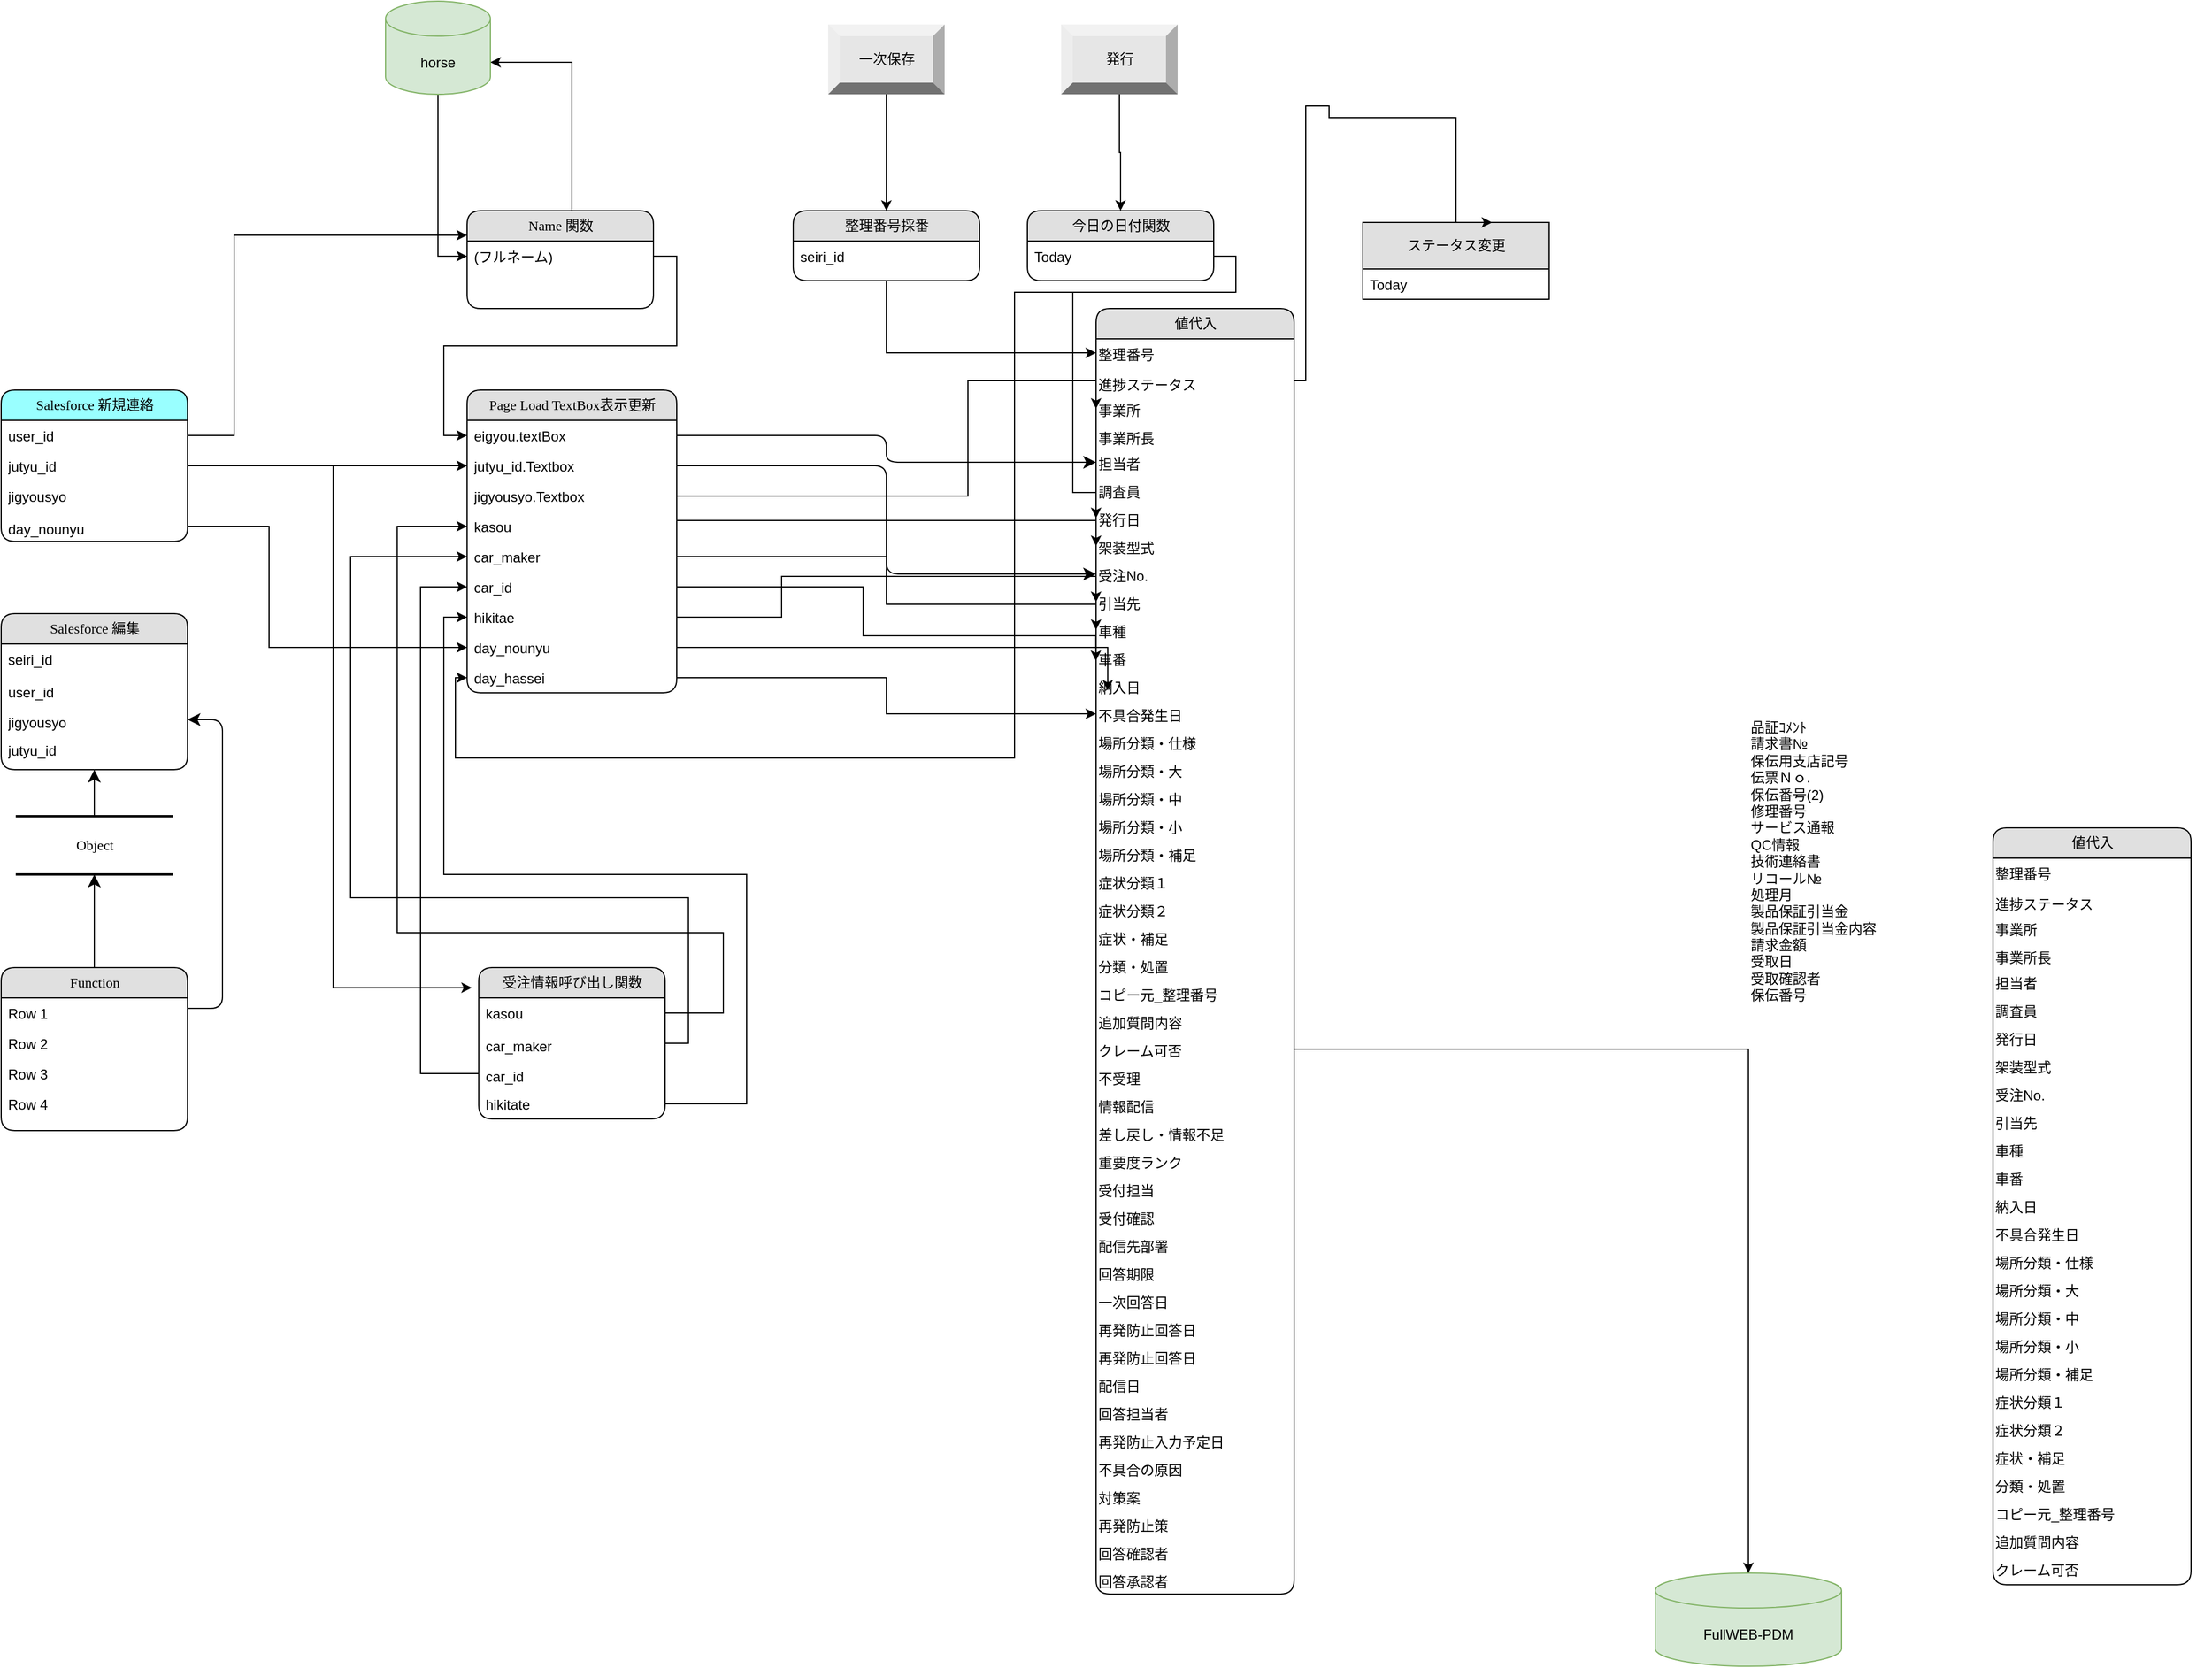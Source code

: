 <mxfile version="14.9.6" type="github">
  <diagram name="Page-1" id="5d7acffa-a066-3a61-03fe-96351882024d">
    <mxGraphModel dx="1740" dy="2074" grid="1" gridSize="10" guides="1" tooltips="1" connect="1" arrows="1" fold="1" page="1" pageScale="1" pageWidth="1100" pageHeight="850" background="#ffffff" math="0" shadow="0">
      <root>
        <mxCell id="0" />
        <mxCell id="1" parent="0" />
        <mxCell id="2debaab0fafb2da2-10" value="Object" style="html=1;rounded=0;shadow=0;comic=0;labelBackgroundColor=none;strokeWidth=2;fontFamily=Verdana;fontSize=12;align=center;shape=mxgraph.ios7ui.horLines;" parent="1" vertex="1">
          <mxGeometry x="172.5" y="440" width="135" height="50" as="geometry" />
        </mxCell>
        <mxCell id="21ea969265ad0168-6" value="Salesforce 新規連絡" style="swimlane;html=1;fontStyle=0;childLayout=stackLayout;horizontal=1;startSize=26;horizontalStack=0;resizeParent=1;resizeLast=0;collapsible=1;marginBottom=0;swimlaneFillColor=#ffffff;align=center;rounded=1;shadow=0;comic=0;labelBackgroundColor=none;strokeWidth=1;fontFamily=Verdana;fontSize=12;fillColor=#99FFFF;" parent="1" vertex="1">
          <mxGeometry x="160" y="74" width="160" height="130" as="geometry">
            <mxRectangle x="160" y="74" width="150" height="26" as="alternateBounds" />
          </mxGeometry>
        </mxCell>
        <mxCell id="21ea969265ad0168-8" value="user_id" style="text;html=1;strokeColor=none;fillColor=none;spacingLeft=4;spacingRight=4;whiteSpace=wrap;overflow=hidden;rotatable=0;points=[[0,0.5],[1,0.5]];portConstraint=eastwest;" parent="21ea969265ad0168-6" vertex="1">
          <mxGeometry y="26" width="160" height="26" as="geometry" />
        </mxCell>
        <mxCell id="PpEa1YJVBQYr_3x_0rxC-11" value="jutyu_id" style="text;html=1;strokeColor=none;fillColor=none;spacingLeft=4;spacingRight=4;whiteSpace=wrap;overflow=hidden;rotatable=0;points=[[0,0.5],[1,0.5]];portConstraint=eastwest;" vertex="1" parent="21ea969265ad0168-6">
          <mxGeometry y="52" width="160" height="26" as="geometry" />
        </mxCell>
        <mxCell id="21ea969265ad0168-9" value="jigyousyo" style="text;html=1;strokeColor=none;fillColor=none;spacingLeft=4;spacingRight=4;whiteSpace=wrap;overflow=hidden;rotatable=0;points=[[0,0.5],[1,0.5]];portConstraint=eastwest;" parent="21ea969265ad0168-6" vertex="1">
          <mxGeometry y="78" width="160" height="26" as="geometry" />
        </mxCell>
        <mxCell id="PpEa1YJVBQYr_3x_0rxC-93" value="&lt;table style=&quot;border-collapse: collapse ; width: 124pt&quot; width=&quot;165&quot; cellspacing=&quot;0&quot; cellpadding=&quot;0&quot; border=&quot;0&quot;&gt;&lt;tbody&gt;&lt;tr style=&quot;height: 13.5pt&quot;&gt;&lt;td class=&quot;xl65&quot; style=&quot;height: 13.5pt ; width: 124pt&quot; width=&quot;165&quot; height=&quot;18&quot;&gt;day_nounyu&lt;/td&gt; &lt;/tr&gt;&lt;/tbody&gt;&lt;/table&gt;&lt;br&gt;&lt;br&gt;&lt;br&gt;&lt;br&gt;" style="text;html=1;strokeColor=none;fillColor=none;spacingLeft=4;spacingRight=4;whiteSpace=wrap;overflow=hidden;rotatable=0;points=[[0,0.5],[1,0.5]];portConstraint=eastwest;" vertex="1" parent="21ea969265ad0168-6">
          <mxGeometry y="104" width="160" height="26" as="geometry" />
        </mxCell>
        <mxCell id="21ea969265ad0168-10" value="Page Load TextBox表示更新" style="swimlane;html=1;fontStyle=0;childLayout=stackLayout;horizontal=1;startSize=26;fillColor=#e0e0e0;horizontalStack=0;resizeParent=1;resizeLast=0;collapsible=1;marginBottom=0;swimlaneFillColor=#ffffff;align=center;rounded=1;shadow=0;comic=0;labelBackgroundColor=none;strokeWidth=1;fontFamily=Verdana;fontSize=12" parent="1" vertex="1">
          <mxGeometry x="560" y="74" width="180" height="260" as="geometry" />
        </mxCell>
        <mxCell id="21ea969265ad0168-11" value="eigyou.textBox" style="text;html=1;strokeColor=none;fillColor=none;spacingLeft=4;spacingRight=4;whiteSpace=wrap;overflow=hidden;rotatable=0;points=[[0,0.5],[1,0.5]];portConstraint=eastwest;" parent="21ea969265ad0168-10" vertex="1">
          <mxGeometry y="26" width="180" height="26" as="geometry" />
        </mxCell>
        <mxCell id="21ea969265ad0168-12" value="jutyu_id.Textbox" style="text;html=1;strokeColor=none;fillColor=none;spacingLeft=4;spacingRight=4;whiteSpace=wrap;overflow=hidden;rotatable=0;points=[[0,0.5],[1,0.5]];portConstraint=eastwest;" parent="21ea969265ad0168-10" vertex="1">
          <mxGeometry y="52" width="180" height="26" as="geometry" />
        </mxCell>
        <mxCell id="21ea969265ad0168-52" value="jigyousyo.Textbox" style="text;html=1;strokeColor=none;fillColor=none;spacingLeft=4;spacingRight=4;whiteSpace=wrap;overflow=hidden;rotatable=0;points=[[0,0.5],[1,0.5]];portConstraint=eastwest;" parent="21ea969265ad0168-10" vertex="1">
          <mxGeometry y="78" width="180" height="26" as="geometry" />
        </mxCell>
        <mxCell id="PpEa1YJVBQYr_3x_0rxC-25" value="kasou" style="text;html=1;strokeColor=none;fillColor=none;spacingLeft=4;spacingRight=4;whiteSpace=wrap;overflow=hidden;rotatable=0;points=[[0,0.5],[1,0.5]];portConstraint=eastwest;" vertex="1" parent="21ea969265ad0168-10">
          <mxGeometry y="104" width="180" height="26" as="geometry" />
        </mxCell>
        <mxCell id="PpEa1YJVBQYr_3x_0rxC-26" value="car_maker" style="text;html=1;strokeColor=none;fillColor=none;spacingLeft=4;spacingRight=4;whiteSpace=wrap;overflow=hidden;rotatable=0;points=[[0,0.5],[1,0.5]];portConstraint=eastwest;" vertex="1" parent="21ea969265ad0168-10">
          <mxGeometry y="130" width="180" height="26" as="geometry" />
        </mxCell>
        <mxCell id="PpEa1YJVBQYr_3x_0rxC-74" value="car_id" style="text;html=1;strokeColor=none;fillColor=none;spacingLeft=4;spacingRight=4;whiteSpace=wrap;overflow=hidden;rotatable=0;points=[[0,0.5],[1,0.5]];portConstraint=eastwest;" vertex="1" parent="21ea969265ad0168-10">
          <mxGeometry y="156" width="180" height="26" as="geometry" />
        </mxCell>
        <mxCell id="PpEa1YJVBQYr_3x_0rxC-89" value="hikitae" style="text;html=1;strokeColor=none;fillColor=none;spacingLeft=4;spacingRight=4;whiteSpace=wrap;overflow=hidden;rotatable=0;points=[[0,0.5],[1,0.5]];portConstraint=eastwest;" vertex="1" parent="21ea969265ad0168-10">
          <mxGeometry y="182" width="180" height="26" as="geometry" />
        </mxCell>
        <mxCell id="PpEa1YJVBQYr_3x_0rxC-94" value="day_nounyu" style="text;html=1;strokeColor=none;fillColor=none;spacingLeft=4;spacingRight=4;whiteSpace=wrap;overflow=hidden;rotatable=0;points=[[0,0.5],[1,0.5]];portConstraint=eastwest;" vertex="1" parent="21ea969265ad0168-10">
          <mxGeometry y="208" width="180" height="26" as="geometry" />
        </mxCell>
        <mxCell id="PpEa1YJVBQYr_3x_0rxC-101" value="day_hassei" style="text;html=1;strokeColor=none;fillColor=none;spacingLeft=4;spacingRight=4;whiteSpace=wrap;overflow=hidden;rotatable=0;points=[[0,0.5],[1,0.5]];portConstraint=eastwest;" vertex="1" parent="21ea969265ad0168-10">
          <mxGeometry y="234" width="180" height="26" as="geometry" />
        </mxCell>
        <mxCell id="21ea969265ad0168-14" value="Salesforce 編集" style="swimlane;html=1;fontStyle=0;childLayout=stackLayout;horizontal=1;startSize=26;fillColor=#e0e0e0;horizontalStack=0;resizeParent=1;resizeLast=0;collapsible=1;marginBottom=0;swimlaneFillColor=#ffffff;align=center;rounded=1;shadow=0;comic=0;labelBackgroundColor=none;strokeWidth=1;fontFamily=Verdana;fontSize=12" parent="1" vertex="1">
          <mxGeometry x="160" y="266" width="160" height="134" as="geometry" />
        </mxCell>
        <mxCell id="21ea969265ad0168-15" value="seiri_id" style="text;html=1;strokeColor=none;fillColor=none;spacingLeft=4;spacingRight=4;whiteSpace=wrap;overflow=hidden;rotatable=0;points=[[0,0.5],[1,0.5]];portConstraint=eastwest;" parent="21ea969265ad0168-14" vertex="1">
          <mxGeometry y="26" width="160" height="26" as="geometry" />
        </mxCell>
        <mxCell id="21ea969265ad0168-18" value="Function" style="swimlane;html=1;fontStyle=0;childLayout=stackLayout;horizontal=1;startSize=26;fillColor=#e0e0e0;horizontalStack=0;resizeParent=1;resizeLast=0;collapsible=1;marginBottom=0;swimlaneFillColor=#ffffff;align=center;rounded=1;shadow=0;comic=0;labelBackgroundColor=none;strokeWidth=1;fontFamily=Verdana;fontSize=12" parent="1" vertex="1">
          <mxGeometry x="160" y="570" width="160" height="140" as="geometry" />
        </mxCell>
        <mxCell id="21ea969265ad0168-19" value="Row 1" style="text;html=1;strokeColor=none;fillColor=none;spacingLeft=4;spacingRight=4;whiteSpace=wrap;overflow=hidden;rotatable=0;points=[[0,0.5],[1,0.5]];portConstraint=eastwest;" parent="21ea969265ad0168-18" vertex="1">
          <mxGeometry y="26" width="160" height="26" as="geometry" />
        </mxCell>
        <mxCell id="21ea969265ad0168-20" value="Row 2" style="text;html=1;strokeColor=none;fillColor=none;spacingLeft=4;spacingRight=4;whiteSpace=wrap;overflow=hidden;rotatable=0;points=[[0,0.5],[1,0.5]];portConstraint=eastwest;" parent="21ea969265ad0168-18" vertex="1">
          <mxGeometry y="52" width="160" height="26" as="geometry" />
        </mxCell>
        <mxCell id="21ea969265ad0168-51" value="Row 3" style="text;html=1;strokeColor=none;fillColor=none;spacingLeft=4;spacingRight=4;whiteSpace=wrap;overflow=hidden;rotatable=0;points=[[0,0.5],[1,0.5]];portConstraint=eastwest;" parent="21ea969265ad0168-18" vertex="1">
          <mxGeometry y="78" width="160" height="26" as="geometry" />
        </mxCell>
        <mxCell id="21ea969265ad0168-21" value="Row 4" style="text;html=1;strokeColor=none;fillColor=none;spacingLeft=4;spacingRight=4;whiteSpace=wrap;overflow=hidden;rotatable=0;points=[[0,0.5],[1,0.5]];portConstraint=eastwest;" parent="21ea969265ad0168-18" vertex="1">
          <mxGeometry y="104" width="160" height="26" as="geometry" />
        </mxCell>
        <mxCell id="PpEa1YJVBQYr_3x_0rxC-21" style="edgeStyle=orthogonalEdgeStyle;rounded=0;orthogonalLoop=1;jettySize=auto;html=1;entryX=1;entryY=0;entryDx=0;entryDy=52.5;entryPerimeter=0;" edge="1" parent="1" source="21ea969265ad0168-22" target="PpEa1YJVBQYr_3x_0rxC-17">
          <mxGeometry relative="1" as="geometry">
            <Array as="points">
              <mxPoint x="650" y="-207" />
            </Array>
          </mxGeometry>
        </mxCell>
        <mxCell id="21ea969265ad0168-22" value="Name 関数" style="swimlane;html=1;fontStyle=0;childLayout=stackLayout;horizontal=1;startSize=26;fillColor=#e0e0e0;horizontalStack=0;resizeParent=1;resizeLast=0;collapsible=1;marginBottom=0;swimlaneFillColor=#ffffff;align=center;rounded=1;shadow=0;comic=0;labelBackgroundColor=none;strokeWidth=1;fontFamily=Verdana;fontSize=12" parent="1" vertex="1">
          <mxGeometry x="560" y="-80" width="160" height="84" as="geometry" />
        </mxCell>
        <mxCell id="21ea969265ad0168-23" value="(フルネーム)" style="text;html=1;strokeColor=none;fillColor=none;spacingLeft=4;spacingRight=4;whiteSpace=wrap;overflow=hidden;rotatable=0;points=[[0,0.5],[1,0.5]];portConstraint=eastwest;" parent="21ea969265ad0168-22" vertex="1">
          <mxGeometry y="26" width="160" height="26" as="geometry" />
        </mxCell>
        <mxCell id="21ea969265ad0168-31" style="edgeStyle=none;html=1;labelBackgroundColor=none;startFill=0;startSize=8;endFill=1;endSize=8;fontFamily=Verdana;fontSize=12;" parent="1" source="21ea969265ad0168-18" target="2debaab0fafb2da2-10" edge="1">
          <mxGeometry relative="1" as="geometry" />
        </mxCell>
        <mxCell id="21ea969265ad0168-32" style="edgeStyle=none;html=1;labelBackgroundColor=none;startFill=0;startSize=8;endFill=1;endSize=8;fontFamily=Verdana;fontSize=12;" parent="1" source="2debaab0fafb2da2-10" target="21ea969265ad0168-14" edge="1">
          <mxGeometry relative="1" as="geometry" />
        </mxCell>
        <mxCell id="21ea969265ad0168-33" style="edgeStyle=orthogonalEdgeStyle;html=1;labelBackgroundColor=none;startFill=0;startSize=8;endFill=1;endSize=8;fontFamily=Verdana;fontSize=12;exitX=1;exitY=0.25;entryX=1;entryY=0.5;" parent="1" source="21ea969265ad0168-18" edge="1">
          <mxGeometry relative="1" as="geometry">
            <Array as="points">
              <mxPoint x="350" y="605" />
              <mxPoint x="350" y="357" />
            </Array>
            <mxPoint x="320" y="357" as="targetPoint" />
          </mxGeometry>
        </mxCell>
        <mxCell id="21ea969265ad0168-47" style="edgeStyle=orthogonalEdgeStyle;html=1;exitX=1;exitY=0.5;labelBackgroundColor=none;startFill=0;startSize=8;endFill=1;endSize=8;fontFamily=Verdana;fontSize=12;entryX=0;entryY=0.5;entryDx=0;entryDy=0;" parent="1" source="21ea969265ad0168-11" edge="1" target="PpEa1YJVBQYr_3x_0rxC-38">
          <mxGeometry relative="1" as="geometry">
            <mxPoint x="880" y="110" as="targetPoint" />
          </mxGeometry>
        </mxCell>
        <mxCell id="21ea969265ad0168-48" style="edgeStyle=orthogonalEdgeStyle;html=1;exitX=1;exitY=0.5;labelBackgroundColor=none;startFill=0;startSize=8;endFill=1;endSize=8;fontFamily=Verdana;fontSize=12;entryX=0;entryY=0.5;entryDx=0;entryDy=0;" parent="1" source="21ea969265ad0168-12" edge="1" target="PpEa1YJVBQYr_3x_0rxC-42">
          <mxGeometry relative="1" as="geometry">
            <mxPoint x="880" y="139" as="targetPoint" />
          </mxGeometry>
        </mxCell>
        <mxCell id="PpEa1YJVBQYr_3x_0rxC-3" style="edgeStyle=orthogonalEdgeStyle;rounded=0;orthogonalLoop=1;jettySize=auto;html=1;entryX=0;entryY=0.25;entryDx=0;entryDy=0;" edge="1" parent="1" target="21ea969265ad0168-22">
          <mxGeometry relative="1" as="geometry">
            <mxPoint x="320" y="113" as="sourcePoint" />
            <Array as="points">
              <mxPoint x="360" y="113" />
              <mxPoint x="360" y="-59" />
            </Array>
          </mxGeometry>
        </mxCell>
        <mxCell id="PpEa1YJVBQYr_3x_0rxC-6" value="user_id" style="text;html=1;strokeColor=none;fillColor=none;spacingLeft=4;spacingRight=4;whiteSpace=wrap;overflow=hidden;rotatable=0;points=[[0,0.5],[1,0.5]];portConstraint=eastwest;" vertex="1" parent="1">
          <mxGeometry x="160" y="320" width="160" height="26" as="geometry" />
        </mxCell>
        <mxCell id="PpEa1YJVBQYr_3x_0rxC-7" value="jigyousyo" style="text;html=1;strokeColor=none;fillColor=none;spacingLeft=4;spacingRight=4;whiteSpace=wrap;overflow=hidden;rotatable=0;points=[[0,0.5],[1,0.5]];portConstraint=eastwest;" vertex="1" parent="1">
          <mxGeometry x="160" y="346" width="160" height="26" as="geometry" />
        </mxCell>
        <mxCell id="PpEa1YJVBQYr_3x_0rxC-8" value="jutyu_id" style="text;html=1;strokeColor=none;fillColor=none;spacingLeft=4;spacingRight=4;whiteSpace=wrap;overflow=hidden;rotatable=0;points=[[0,0.5],[1,0.5]];portConstraint=eastwest;" vertex="1" parent="1">
          <mxGeometry x="160" y="370" width="160" height="26" as="geometry" />
        </mxCell>
        <mxCell id="PpEa1YJVBQYr_3x_0rxC-9" style="edgeStyle=orthogonalEdgeStyle;rounded=0;orthogonalLoop=1;jettySize=auto;html=1;entryX=0;entryY=0.5;entryDx=0;entryDy=0;" edge="1" parent="1" source="21ea969265ad0168-23" target="21ea969265ad0168-11">
          <mxGeometry relative="1" as="geometry" />
        </mxCell>
        <mxCell id="PpEa1YJVBQYr_3x_0rxC-12" style="edgeStyle=orthogonalEdgeStyle;rounded=0;orthogonalLoop=1;jettySize=auto;html=1;" edge="1" parent="1" source="PpEa1YJVBQYr_3x_0rxC-11">
          <mxGeometry relative="1" as="geometry">
            <mxPoint x="560" y="139" as="targetPoint" />
          </mxGeometry>
        </mxCell>
        <mxCell id="PpEa1YJVBQYr_3x_0rxC-14" value="値代入" style="swimlane;html=1;fontStyle=0;childLayout=stackLayout;horizontal=1;startSize=26;fillColor=#e0e0e0;horizontalStack=0;resizeParent=1;resizeLast=0;collapsible=1;marginBottom=0;swimlaneFillColor=#ffffff;align=center;rounded=1;shadow=0;comic=0;labelBackgroundColor=none;strokeWidth=1;fontFamily=Verdana;fontSize=12" vertex="1" parent="1">
          <mxGeometry x="1100" y="4" width="170" height="1104" as="geometry" />
        </mxCell>
        <mxCell id="PpEa1YJVBQYr_3x_0rxC-33" value="整理番号" style="text;whiteSpace=wrap;html=1;" vertex="1" parent="PpEa1YJVBQYr_3x_0rxC-14">
          <mxGeometry y="26" width="170" height="24" as="geometry" />
        </mxCell>
        <mxCell id="PpEa1YJVBQYr_3x_0rxC-106" value="&lt;table width=&quot;185&quot; cellspacing=&quot;0&quot; cellpadding=&quot;0&quot; border=&quot;0&quot;&gt;&lt;tbody&gt;&lt;tr&gt;&lt;td class=&quot;xl65&quot; style=&quot;height: 13.5pt ; width: 139pt&quot; width=&quot;185&quot; height=&quot;18&quot;&gt;進捗ステータス&lt;/td&gt;&lt;/tr&gt;&lt;/tbody&gt;&lt;/table&gt;" style="text;whiteSpace=wrap;html=1;" vertex="1" parent="PpEa1YJVBQYr_3x_0rxC-14">
          <mxGeometry y="50" width="170" height="24" as="geometry" />
        </mxCell>
        <mxCell id="PpEa1YJVBQYr_3x_0rxC-36" value="事業所" style="text;whiteSpace=wrap;html=1;" vertex="1" parent="PpEa1YJVBQYr_3x_0rxC-14">
          <mxGeometry y="74" width="170" height="24" as="geometry" />
        </mxCell>
        <mxCell id="PpEa1YJVBQYr_3x_0rxC-37" value="事業所長" style="text;whiteSpace=wrap;html=1;" vertex="1" parent="PpEa1YJVBQYr_3x_0rxC-14">
          <mxGeometry y="98" width="170" height="22" as="geometry" />
        </mxCell>
        <mxCell id="PpEa1YJVBQYr_3x_0rxC-38" value="担当者" style="text;whiteSpace=wrap;html=1;" vertex="1" parent="PpEa1YJVBQYr_3x_0rxC-14">
          <mxGeometry y="120" width="170" height="24" as="geometry" />
        </mxCell>
        <mxCell id="PpEa1YJVBQYr_3x_0rxC-39" value="調査員" style="text;whiteSpace=wrap;html=1;" vertex="1" parent="PpEa1YJVBQYr_3x_0rxC-14">
          <mxGeometry y="144" width="170" height="24" as="geometry" />
        </mxCell>
        <mxCell id="PpEa1YJVBQYr_3x_0rxC-40" value="発行日" style="text;whiteSpace=wrap;html=1;" vertex="1" parent="PpEa1YJVBQYr_3x_0rxC-14">
          <mxGeometry y="168" width="170" height="24" as="geometry" />
        </mxCell>
        <mxCell id="PpEa1YJVBQYr_3x_0rxC-41" value="架装型式" style="text;whiteSpace=wrap;html=1;" vertex="1" parent="PpEa1YJVBQYr_3x_0rxC-14">
          <mxGeometry y="192" width="170" height="24" as="geometry" />
        </mxCell>
        <mxCell id="PpEa1YJVBQYr_3x_0rxC-42" value="受注No." style="text;whiteSpace=wrap;html=1;" vertex="1" parent="PpEa1YJVBQYr_3x_0rxC-14">
          <mxGeometry y="216" width="170" height="24" as="geometry" />
        </mxCell>
        <mxCell id="PpEa1YJVBQYr_3x_0rxC-43" value="引当先" style="text;whiteSpace=wrap;html=1;" vertex="1" parent="PpEa1YJVBQYr_3x_0rxC-14">
          <mxGeometry y="240" width="170" height="24" as="geometry" />
        </mxCell>
        <mxCell id="PpEa1YJVBQYr_3x_0rxC-44" value="車種" style="text;whiteSpace=wrap;html=1;" vertex="1" parent="PpEa1YJVBQYr_3x_0rxC-14">
          <mxGeometry y="264" width="170" height="24" as="geometry" />
        </mxCell>
        <mxCell id="PpEa1YJVBQYr_3x_0rxC-45" value="車番" style="text;whiteSpace=wrap;html=1;" vertex="1" parent="PpEa1YJVBQYr_3x_0rxC-14">
          <mxGeometry y="288" width="170" height="24" as="geometry" />
        </mxCell>
        <mxCell id="PpEa1YJVBQYr_3x_0rxC-46" value="納入日" style="text;whiteSpace=wrap;html=1;" vertex="1" parent="PpEa1YJVBQYr_3x_0rxC-14">
          <mxGeometry y="312" width="170" height="24" as="geometry" />
        </mxCell>
        <mxCell id="PpEa1YJVBQYr_3x_0rxC-47" value="不具合発生日" style="text;whiteSpace=wrap;html=1;" vertex="1" parent="PpEa1YJVBQYr_3x_0rxC-14">
          <mxGeometry y="336" width="170" height="24" as="geometry" />
        </mxCell>
        <mxCell id="PpEa1YJVBQYr_3x_0rxC-48" value="場所分類・仕様" style="text;whiteSpace=wrap;html=1;" vertex="1" parent="PpEa1YJVBQYr_3x_0rxC-14">
          <mxGeometry y="360" width="170" height="24" as="geometry" />
        </mxCell>
        <mxCell id="PpEa1YJVBQYr_3x_0rxC-49" value="場所分類・大" style="text;whiteSpace=wrap;html=1;" vertex="1" parent="PpEa1YJVBQYr_3x_0rxC-14">
          <mxGeometry y="384" width="170" height="24" as="geometry" />
        </mxCell>
        <mxCell id="PpEa1YJVBQYr_3x_0rxC-50" value="場所分類・中" style="text;whiteSpace=wrap;html=1;" vertex="1" parent="PpEa1YJVBQYr_3x_0rxC-14">
          <mxGeometry y="408" width="170" height="24" as="geometry" />
        </mxCell>
        <mxCell id="PpEa1YJVBQYr_3x_0rxC-51" value="場所分類・小" style="text;whiteSpace=wrap;html=1;" vertex="1" parent="PpEa1YJVBQYr_3x_0rxC-14">
          <mxGeometry y="432" width="170" height="24" as="geometry" />
        </mxCell>
        <mxCell id="PpEa1YJVBQYr_3x_0rxC-52" value="場所分類・補足" style="text;whiteSpace=wrap;html=1;" vertex="1" parent="PpEa1YJVBQYr_3x_0rxC-14">
          <mxGeometry y="456" width="170" height="24" as="geometry" />
        </mxCell>
        <mxCell id="PpEa1YJVBQYr_3x_0rxC-53" value="症状分類１" style="text;whiteSpace=wrap;html=1;" vertex="1" parent="PpEa1YJVBQYr_3x_0rxC-14">
          <mxGeometry y="480" width="170" height="24" as="geometry" />
        </mxCell>
        <mxCell id="PpEa1YJVBQYr_3x_0rxC-54" value="症状分類２" style="text;whiteSpace=wrap;html=1;" vertex="1" parent="PpEa1YJVBQYr_3x_0rxC-14">
          <mxGeometry y="504" width="170" height="24" as="geometry" />
        </mxCell>
        <mxCell id="PpEa1YJVBQYr_3x_0rxC-55" value="症状・補足" style="text;whiteSpace=wrap;html=1;" vertex="1" parent="PpEa1YJVBQYr_3x_0rxC-14">
          <mxGeometry y="528" width="170" height="24" as="geometry" />
        </mxCell>
        <mxCell id="PpEa1YJVBQYr_3x_0rxC-56" value="分類・処置" style="text;whiteSpace=wrap;html=1;" vertex="1" parent="PpEa1YJVBQYr_3x_0rxC-14">
          <mxGeometry y="552" width="170" height="24" as="geometry" />
        </mxCell>
        <mxCell id="PpEa1YJVBQYr_3x_0rxC-57" value="コピー元_整理番号" style="text;whiteSpace=wrap;html=1;" vertex="1" parent="PpEa1YJVBQYr_3x_0rxC-14">
          <mxGeometry y="576" width="170" height="24" as="geometry" />
        </mxCell>
        <mxCell id="PpEa1YJVBQYr_3x_0rxC-58" value="追加質問内容" style="text;whiteSpace=wrap;html=1;" vertex="1" parent="PpEa1YJVBQYr_3x_0rxC-14">
          <mxGeometry y="600" width="170" height="24" as="geometry" />
        </mxCell>
        <mxCell id="PpEa1YJVBQYr_3x_0rxC-59" value="クレーム可否" style="text;whiteSpace=wrap;html=1;" vertex="1" parent="PpEa1YJVBQYr_3x_0rxC-14">
          <mxGeometry y="624" width="170" height="24" as="geometry" />
        </mxCell>
        <mxCell id="PpEa1YJVBQYr_3x_0rxC-113" value="不受理" style="text;whiteSpace=wrap;html=1;" vertex="1" parent="PpEa1YJVBQYr_3x_0rxC-14">
          <mxGeometry y="648" width="170" height="24" as="geometry" />
        </mxCell>
        <mxCell id="PpEa1YJVBQYr_3x_0rxC-114" value="情報配信" style="text;whiteSpace=wrap;html=1;" vertex="1" parent="PpEa1YJVBQYr_3x_0rxC-14">
          <mxGeometry y="672" width="170" height="24" as="geometry" />
        </mxCell>
        <mxCell id="PpEa1YJVBQYr_3x_0rxC-115" value="差し戻し・情報不足" style="text;whiteSpace=wrap;html=1;" vertex="1" parent="PpEa1YJVBQYr_3x_0rxC-14">
          <mxGeometry y="696" width="170" height="24" as="geometry" />
        </mxCell>
        <mxCell id="PpEa1YJVBQYr_3x_0rxC-116" value="重要度ランク" style="text;whiteSpace=wrap;html=1;" vertex="1" parent="PpEa1YJVBQYr_3x_0rxC-14">
          <mxGeometry y="720" width="170" height="24" as="geometry" />
        </mxCell>
        <mxCell id="PpEa1YJVBQYr_3x_0rxC-117" value="受付担当" style="text;whiteSpace=wrap;html=1;" vertex="1" parent="PpEa1YJVBQYr_3x_0rxC-14">
          <mxGeometry y="744" width="170" height="24" as="geometry" />
        </mxCell>
        <mxCell id="PpEa1YJVBQYr_3x_0rxC-118" value="受付確認" style="text;whiteSpace=wrap;html=1;" vertex="1" parent="PpEa1YJVBQYr_3x_0rxC-14">
          <mxGeometry y="768" width="170" height="24" as="geometry" />
        </mxCell>
        <mxCell id="PpEa1YJVBQYr_3x_0rxC-119" value="配信先部署" style="text;whiteSpace=wrap;html=1;" vertex="1" parent="PpEa1YJVBQYr_3x_0rxC-14">
          <mxGeometry y="792" width="170" height="24" as="geometry" />
        </mxCell>
        <mxCell id="PpEa1YJVBQYr_3x_0rxC-120" value="回答期限" style="text;whiteSpace=wrap;html=1;" vertex="1" parent="PpEa1YJVBQYr_3x_0rxC-14">
          <mxGeometry y="816" width="170" height="24" as="geometry" />
        </mxCell>
        <mxCell id="PpEa1YJVBQYr_3x_0rxC-121" value="一次回答日" style="text;whiteSpace=wrap;html=1;" vertex="1" parent="PpEa1YJVBQYr_3x_0rxC-14">
          <mxGeometry y="840" width="170" height="24" as="geometry" />
        </mxCell>
        <mxCell id="PpEa1YJVBQYr_3x_0rxC-122" value="再発防止回答日" style="text;whiteSpace=wrap;html=1;" vertex="1" parent="PpEa1YJVBQYr_3x_0rxC-14">
          <mxGeometry y="864" width="170" height="24" as="geometry" />
        </mxCell>
        <mxCell id="PpEa1YJVBQYr_3x_0rxC-123" value="再発防止回答日" style="text;whiteSpace=wrap;html=1;" vertex="1" parent="PpEa1YJVBQYr_3x_0rxC-14">
          <mxGeometry y="888" width="170" height="24" as="geometry" />
        </mxCell>
        <mxCell id="PpEa1YJVBQYr_3x_0rxC-124" value="配信日" style="text;whiteSpace=wrap;html=1;" vertex="1" parent="PpEa1YJVBQYr_3x_0rxC-14">
          <mxGeometry y="912" width="170" height="24" as="geometry" />
        </mxCell>
        <mxCell id="PpEa1YJVBQYr_3x_0rxC-125" value="回答担当者" style="text;whiteSpace=wrap;html=1;" vertex="1" parent="PpEa1YJVBQYr_3x_0rxC-14">
          <mxGeometry y="936" width="170" height="24" as="geometry" />
        </mxCell>
        <mxCell id="PpEa1YJVBQYr_3x_0rxC-126" value="再発防止入力予定日" style="text;whiteSpace=wrap;html=1;" vertex="1" parent="PpEa1YJVBQYr_3x_0rxC-14">
          <mxGeometry y="960" width="170" height="24" as="geometry" />
        </mxCell>
        <mxCell id="PpEa1YJVBQYr_3x_0rxC-127" value="不具合の原因" style="text;whiteSpace=wrap;html=1;" vertex="1" parent="PpEa1YJVBQYr_3x_0rxC-14">
          <mxGeometry y="984" width="170" height="24" as="geometry" />
        </mxCell>
        <mxCell id="PpEa1YJVBQYr_3x_0rxC-128" value="対策案" style="text;whiteSpace=wrap;html=1;" vertex="1" parent="PpEa1YJVBQYr_3x_0rxC-14">
          <mxGeometry y="1008" width="170" height="24" as="geometry" />
        </mxCell>
        <mxCell id="PpEa1YJVBQYr_3x_0rxC-129" value="再発防止策" style="text;whiteSpace=wrap;html=1;" vertex="1" parent="PpEa1YJVBQYr_3x_0rxC-14">
          <mxGeometry y="1032" width="170" height="24" as="geometry" />
        </mxCell>
        <mxCell id="PpEa1YJVBQYr_3x_0rxC-130" value="回答確認者" style="text;whiteSpace=wrap;html=1;" vertex="1" parent="PpEa1YJVBQYr_3x_0rxC-14">
          <mxGeometry y="1056" width="170" height="24" as="geometry" />
        </mxCell>
        <mxCell id="PpEa1YJVBQYr_3x_0rxC-131" value="回答承認者" style="text;whiteSpace=wrap;html=1;" vertex="1" parent="PpEa1YJVBQYr_3x_0rxC-14">
          <mxGeometry y="1080" width="170" height="24" as="geometry" />
        </mxCell>
        <mxCell id="PpEa1YJVBQYr_3x_0rxC-16" value="FullWEB-PDM" style="shape=cylinder3;whiteSpace=wrap;html=1;boundedLbl=1;backgroundOutline=1;size=15;fillColor=#d5e8d4;strokeColor=#82b366;" vertex="1" parent="1">
          <mxGeometry x="1580" y="1090" width="160" height="80" as="geometry" />
        </mxCell>
        <mxCell id="PpEa1YJVBQYr_3x_0rxC-22" style="edgeStyle=orthogonalEdgeStyle;rounded=0;orthogonalLoop=1;jettySize=auto;html=1;entryX=0;entryY=0.5;entryDx=0;entryDy=0;" edge="1" parent="1" source="PpEa1YJVBQYr_3x_0rxC-17" target="21ea969265ad0168-23">
          <mxGeometry relative="1" as="geometry" />
        </mxCell>
        <mxCell id="PpEa1YJVBQYr_3x_0rxC-17" value="horse" style="shape=cylinder3;whiteSpace=wrap;html=1;boundedLbl=1;backgroundOutline=1;size=15;fillColor=#d5e8d4;strokeColor=#82b366;" vertex="1" parent="1">
          <mxGeometry x="490" y="-260" width="90" height="80" as="geometry" />
        </mxCell>
        <mxCell id="PpEa1YJVBQYr_3x_0rxC-70" style="edgeStyle=orthogonalEdgeStyle;rounded=0;orthogonalLoop=1;jettySize=auto;html=1;entryX=0.5;entryY=0;entryDx=0;entryDy=0;" edge="1" parent="1" source="PpEa1YJVBQYr_3x_0rxC-24" target="PpEa1YJVBQYr_3x_0rxC-63">
          <mxGeometry relative="1" as="geometry" />
        </mxCell>
        <mxCell id="PpEa1YJVBQYr_3x_0rxC-24" value="一次保存" style="labelPosition=center;verticalLabelPosition=middle;align=center;html=1;shape=mxgraph.basic.shaded_button;dx=10;fillColor=#E6E6E6;strokeColor=none;" vertex="1" parent="1">
          <mxGeometry x="870" y="-240" width="100" height="60" as="geometry" />
        </mxCell>
        <mxCell id="PpEa1YJVBQYr_3x_0rxC-28" value="受注情報呼び出し関数" style="swimlane;html=1;fontStyle=0;childLayout=stackLayout;horizontal=1;startSize=26;fillColor=#e0e0e0;horizontalStack=0;resizeParent=1;resizeLast=0;collapsible=1;marginBottom=0;swimlaneFillColor=#ffffff;align=center;rounded=1;shadow=0;comic=0;labelBackgroundColor=none;strokeWidth=1;fontFamily=Verdana;fontSize=12" vertex="1" parent="1">
          <mxGeometry x="570" y="570" width="160" height="130" as="geometry" />
        </mxCell>
        <mxCell id="PpEa1YJVBQYr_3x_0rxC-29" value="kasou" style="text;html=1;strokeColor=none;fillColor=none;spacingLeft=4;spacingRight=4;whiteSpace=wrap;overflow=hidden;rotatable=0;points=[[0,0.5],[1,0.5]];portConstraint=eastwest;" vertex="1" parent="PpEa1YJVBQYr_3x_0rxC-28">
          <mxGeometry y="26" width="160" height="26" as="geometry" />
        </mxCell>
        <mxCell id="PpEa1YJVBQYr_3x_0rxC-65" value="&lt;table width=&quot;165&quot; cellspacing=&quot;0&quot; cellpadding=&quot;0&quot; border=&quot;0&quot;&gt;&lt;tbody&gt;&lt;tr&gt;&lt;td class=&quot;xl65&quot; style=&quot;height: 13.5pt ; width: 124pt&quot; width=&quot;165&quot; height=&quot;18&quot;&gt;car_maker&lt;/td&gt;&lt;/tr&gt;&lt;/tbody&gt;&lt;/table&gt;" style="text;html=1;strokeColor=none;fillColor=none;spacingLeft=4;spacingRight=4;whiteSpace=wrap;overflow=hidden;rotatable=0;points=[[0,0.5],[1,0.5]];portConstraint=eastwest;" vertex="1" parent="PpEa1YJVBQYr_3x_0rxC-28">
          <mxGeometry y="52" width="160" height="26" as="geometry" />
        </mxCell>
        <mxCell id="PpEa1YJVBQYr_3x_0rxC-66" value="&lt;table style=&quot;border-collapse: collapse ; width: 124pt&quot; width=&quot;165&quot; cellspacing=&quot;0&quot; cellpadding=&quot;0&quot; border=&quot;0&quot;&gt;&lt;tbody&gt;&lt;tr style=&quot;height: 13.5pt&quot;&gt;&lt;td class=&quot;xl65&quot; style=&quot;height: 13.5pt ; width: 124pt&quot; width=&quot;165&quot; height=&quot;18&quot;&gt;car_id&lt;/td&gt; &lt;/tr&gt;&lt;/tbody&gt;&lt;/table&gt;&lt;br&gt;&lt;br&gt;&lt;br&gt;&lt;br&gt;" style="text;html=1;strokeColor=none;fillColor=none;spacingLeft=4;spacingRight=4;whiteSpace=wrap;overflow=hidden;rotatable=0;points=[[0,0.5],[1,0.5]];portConstraint=eastwest;" vertex="1" parent="PpEa1YJVBQYr_3x_0rxC-28">
          <mxGeometry y="78" width="160" height="26" as="geometry" />
        </mxCell>
        <mxCell id="PpEa1YJVBQYr_3x_0rxC-86" value="hikitate" style="text;html=1;strokeColor=none;fillColor=none;spacingLeft=4;spacingRight=4;whiteSpace=wrap;overflow=hidden;rotatable=0;points=[[0,0.5],[1,0.5]];portConstraint=eastwest;" vertex="1" parent="PpEa1YJVBQYr_3x_0rxC-28">
          <mxGeometry y="104" width="160" height="26" as="geometry" />
        </mxCell>
        <mxCell id="PpEa1YJVBQYr_3x_0rxC-30" style="edgeStyle=orthogonalEdgeStyle;rounded=0;orthogonalLoop=1;jettySize=auto;html=1;entryX=-0.037;entryY=-0.335;entryDx=0;entryDy=0;entryPerimeter=0;" edge="1" parent="1" source="PpEa1YJVBQYr_3x_0rxC-11" target="PpEa1YJVBQYr_3x_0rxC-29">
          <mxGeometry relative="1" as="geometry" />
        </mxCell>
        <mxCell id="PpEa1YJVBQYr_3x_0rxC-60" style="edgeStyle=orthogonalEdgeStyle;rounded=0;orthogonalLoop=1;jettySize=auto;html=1;entryX=0;entryY=0.5;entryDx=0;entryDy=0;" edge="1" parent="1" source="21ea969265ad0168-52" target="PpEa1YJVBQYr_3x_0rxC-36">
          <mxGeometry relative="1" as="geometry">
            <Array as="points">
              <mxPoint x="990" y="165" />
              <mxPoint x="990" y="66" />
            </Array>
          </mxGeometry>
        </mxCell>
        <mxCell id="PpEa1YJVBQYr_3x_0rxC-62" style="edgeStyle=orthogonalEdgeStyle;rounded=0;orthogonalLoop=1;jettySize=auto;html=1;entryX=0.5;entryY=0;entryDx=0;entryDy=0;entryPerimeter=0;" edge="1" parent="1" source="PpEa1YJVBQYr_3x_0rxC-59" target="PpEa1YJVBQYr_3x_0rxC-16">
          <mxGeometry relative="1" as="geometry" />
        </mxCell>
        <mxCell id="PpEa1YJVBQYr_3x_0rxC-71" style="edgeStyle=orthogonalEdgeStyle;rounded=0;orthogonalLoop=1;jettySize=auto;html=1;entryX=0;entryY=0.5;entryDx=0;entryDy=0;" edge="1" parent="1" source="PpEa1YJVBQYr_3x_0rxC-63" target="PpEa1YJVBQYr_3x_0rxC-33">
          <mxGeometry relative="1" as="geometry">
            <Array as="points">
              <mxPoint x="920" y="42" />
            </Array>
          </mxGeometry>
        </mxCell>
        <mxCell id="PpEa1YJVBQYr_3x_0rxC-63" value="整理番号採番" style="swimlane;html=1;fontStyle=0;childLayout=stackLayout;horizontal=1;startSize=26;fillColor=#e0e0e0;horizontalStack=0;resizeParent=1;resizeLast=0;collapsible=1;marginBottom=0;swimlaneFillColor=#ffffff;align=center;rounded=1;shadow=0;comic=0;labelBackgroundColor=none;strokeWidth=1;fontFamily=Verdana;fontSize=12" vertex="1" parent="1">
          <mxGeometry x="840" y="-80" width="160" height="60" as="geometry" />
        </mxCell>
        <mxCell id="PpEa1YJVBQYr_3x_0rxC-64" value="seiri_id" style="text;html=1;strokeColor=none;fillColor=none;spacingLeft=4;spacingRight=4;whiteSpace=wrap;overflow=hidden;rotatable=0;points=[[0,0.5],[1,0.5]];portConstraint=eastwest;" vertex="1" parent="PpEa1YJVBQYr_3x_0rxC-63">
          <mxGeometry y="26" width="160" height="26" as="geometry" />
        </mxCell>
        <mxCell id="PpEa1YJVBQYr_3x_0rxC-67" style="edgeStyle=orthogonalEdgeStyle;rounded=0;orthogonalLoop=1;jettySize=auto;html=1;entryX=0;entryY=0.5;entryDx=0;entryDy=0;exitX=1;exitY=0.5;exitDx=0;exitDy=0;" edge="1" parent="1" source="PpEa1YJVBQYr_3x_0rxC-29" target="PpEa1YJVBQYr_3x_0rxC-25">
          <mxGeometry relative="1" as="geometry">
            <mxPoint x="850" y="399" as="sourcePoint" />
            <Array as="points">
              <mxPoint x="780" y="609" />
              <mxPoint x="780" y="540" />
              <mxPoint x="500" y="540" />
              <mxPoint x="500" y="191" />
            </Array>
          </mxGeometry>
        </mxCell>
        <mxCell id="PpEa1YJVBQYr_3x_0rxC-76" style="edgeStyle=orthogonalEdgeStyle;rounded=0;orthogonalLoop=1;jettySize=auto;html=1;entryX=0;entryY=0.5;entryDx=0;entryDy=0;exitX=1;exitY=0.5;exitDx=0;exitDy=0;" edge="1" parent="1" source="PpEa1YJVBQYr_3x_0rxC-65" target="PpEa1YJVBQYr_3x_0rxC-26">
          <mxGeometry relative="1" as="geometry">
            <Array as="points">
              <mxPoint x="750" y="635" />
              <mxPoint x="750" y="510" />
              <mxPoint x="460" y="510" />
              <mxPoint x="460" y="217" />
            </Array>
          </mxGeometry>
        </mxCell>
        <mxCell id="PpEa1YJVBQYr_3x_0rxC-81" style="edgeStyle=orthogonalEdgeStyle;rounded=0;orthogonalLoop=1;jettySize=auto;html=1;" edge="1" parent="1" source="PpEa1YJVBQYr_3x_0rxC-78" target="PpEa1YJVBQYr_3x_0rxC-79">
          <mxGeometry relative="1" as="geometry" />
        </mxCell>
        <mxCell id="PpEa1YJVBQYr_3x_0rxC-78" value="発行" style="labelPosition=center;verticalLabelPosition=middle;align=center;html=1;shape=mxgraph.basic.shaded_button;dx=10;fillColor=#E6E6E6;strokeColor=none;" vertex="1" parent="1">
          <mxGeometry x="1070" y="-240" width="100" height="60" as="geometry" />
        </mxCell>
        <mxCell id="PpEa1YJVBQYr_3x_0rxC-79" value="今日の日付関数" style="swimlane;html=1;fontStyle=0;childLayout=stackLayout;horizontal=1;startSize=26;fillColor=#e0e0e0;horizontalStack=0;resizeParent=1;resizeLast=0;collapsible=1;marginBottom=0;swimlaneFillColor=#ffffff;align=center;rounded=1;shadow=0;comic=0;labelBackgroundColor=none;strokeWidth=1;fontFamily=Verdana;fontSize=12" vertex="1" parent="1">
          <mxGeometry x="1041" y="-80" width="160" height="60" as="geometry" />
        </mxCell>
        <mxCell id="PpEa1YJVBQYr_3x_0rxC-80" value="Today" style="text;html=1;strokeColor=none;fillColor=none;spacingLeft=4;spacingRight=4;whiteSpace=wrap;overflow=hidden;rotatable=0;points=[[0,0.5],[1,0.5]];portConstraint=eastwest;" vertex="1" parent="PpEa1YJVBQYr_3x_0rxC-79">
          <mxGeometry y="26" width="160" height="26" as="geometry" />
        </mxCell>
        <mxCell id="PpEa1YJVBQYr_3x_0rxC-82" style="edgeStyle=orthogonalEdgeStyle;rounded=0;orthogonalLoop=1;jettySize=auto;html=1;entryX=0;entryY=0.5;entryDx=0;entryDy=0;" edge="1" parent="1" source="PpEa1YJVBQYr_3x_0rxC-80" target="PpEa1YJVBQYr_3x_0rxC-40">
          <mxGeometry relative="1" as="geometry">
            <Array as="points">
              <mxPoint x="1220" y="-41" />
              <mxPoint x="1220" y="-10" />
              <mxPoint x="1080" y="-10" />
              <mxPoint x="1080" y="162" />
            </Array>
          </mxGeometry>
        </mxCell>
        <mxCell id="PpEa1YJVBQYr_3x_0rxC-83" style="edgeStyle=orthogonalEdgeStyle;rounded=0;orthogonalLoop=1;jettySize=auto;html=1;entryX=0;entryY=0.5;entryDx=0;entryDy=0;" edge="1" parent="1" source="PpEa1YJVBQYr_3x_0rxC-25" target="PpEa1YJVBQYr_3x_0rxC-41">
          <mxGeometry relative="1" as="geometry">
            <Array as="points">
              <mxPoint x="840" y="186" />
              <mxPoint x="840" y="186" />
            </Array>
          </mxGeometry>
        </mxCell>
        <mxCell id="PpEa1YJVBQYr_3x_0rxC-84" style="edgeStyle=orthogonalEdgeStyle;rounded=0;orthogonalLoop=1;jettySize=auto;html=1;entryX=0;entryY=0.5;entryDx=0;entryDy=0;" edge="1" parent="1" source="PpEa1YJVBQYr_3x_0rxC-26" target="PpEa1YJVBQYr_3x_0rxC-44">
          <mxGeometry relative="1" as="geometry">
            <Array as="points">
              <mxPoint x="920" y="217" />
              <mxPoint x="920" y="258" />
            </Array>
          </mxGeometry>
        </mxCell>
        <mxCell id="PpEa1YJVBQYr_3x_0rxC-87" style="edgeStyle=orthogonalEdgeStyle;rounded=0;orthogonalLoop=1;jettySize=auto;html=1;entryX=0;entryY=0.5;entryDx=0;entryDy=0;" edge="1" parent="1" source="PpEa1YJVBQYr_3x_0rxC-66" target="PpEa1YJVBQYr_3x_0rxC-74">
          <mxGeometry relative="1" as="geometry">
            <Array as="points">
              <mxPoint x="520" y="661" />
              <mxPoint x="520" y="243" />
            </Array>
          </mxGeometry>
        </mxCell>
        <mxCell id="PpEa1YJVBQYr_3x_0rxC-90" style="edgeStyle=orthogonalEdgeStyle;rounded=0;orthogonalLoop=1;jettySize=auto;html=1;entryX=0;entryY=0.5;entryDx=0;entryDy=0;" edge="1" parent="1" source="PpEa1YJVBQYr_3x_0rxC-86" target="PpEa1YJVBQYr_3x_0rxC-89">
          <mxGeometry relative="1" as="geometry">
            <Array as="points">
              <mxPoint x="800" y="687" />
              <mxPoint x="800" y="490" />
              <mxPoint x="540" y="490" />
              <mxPoint x="540" y="269" />
            </Array>
          </mxGeometry>
        </mxCell>
        <mxCell id="PpEa1YJVBQYr_3x_0rxC-92" style="edgeStyle=orthogonalEdgeStyle;rounded=0;orthogonalLoop=1;jettySize=auto;html=1;entryX=-0.001;entryY=-0.393;entryDx=0;entryDy=0;entryPerimeter=0;" edge="1" parent="1" source="PpEa1YJVBQYr_3x_0rxC-74" target="PpEa1YJVBQYr_3x_0rxC-46">
          <mxGeometry relative="1" as="geometry">
            <Array as="points">
              <mxPoint x="900" y="243" />
              <mxPoint x="900" y="285" />
            </Array>
          </mxGeometry>
        </mxCell>
        <mxCell id="PpEa1YJVBQYr_3x_0rxC-95" style="edgeStyle=orthogonalEdgeStyle;rounded=0;orthogonalLoop=1;jettySize=auto;html=1;entryX=0;entryY=0.5;entryDx=0;entryDy=0;" edge="1" parent="1" source="PpEa1YJVBQYr_3x_0rxC-93" target="PpEa1YJVBQYr_3x_0rxC-94">
          <mxGeometry relative="1" as="geometry">
            <Array as="points">
              <mxPoint x="390" y="191" />
              <mxPoint x="390" y="295" />
            </Array>
          </mxGeometry>
        </mxCell>
        <mxCell id="PpEa1YJVBQYr_3x_0rxC-102" style="edgeStyle=orthogonalEdgeStyle;rounded=0;orthogonalLoop=1;jettySize=auto;html=1;entryX=0;entryY=0.5;entryDx=0;entryDy=0;" edge="1" parent="1" source="PpEa1YJVBQYr_3x_0rxC-101" target="PpEa1YJVBQYr_3x_0rxC-47">
          <mxGeometry relative="1" as="geometry" />
        </mxCell>
        <mxCell id="PpEa1YJVBQYr_3x_0rxC-103" style="edgeStyle=orthogonalEdgeStyle;rounded=0;orthogonalLoop=1;jettySize=auto;html=1;entryX=0;entryY=0.5;entryDx=0;entryDy=0;" edge="1" parent="1" target="PpEa1YJVBQYr_3x_0rxC-101">
          <mxGeometry relative="1" as="geometry">
            <mxPoint x="1210" y="-41" as="sourcePoint" />
            <Array as="points">
              <mxPoint x="1220" y="-41" />
              <mxPoint x="1220" y="-10" />
              <mxPoint x="1030" y="-10" />
              <mxPoint x="1030" y="390" />
              <mxPoint x="550" y="390" />
              <mxPoint x="550" y="321" />
            </Array>
          </mxGeometry>
        </mxCell>
        <mxCell id="PpEa1YJVBQYr_3x_0rxC-104" style="edgeStyle=orthogonalEdgeStyle;rounded=0;orthogonalLoop=1;jettySize=auto;html=1;entryX=0;entryY=0.5;entryDx=0;entryDy=0;" edge="1" parent="1" source="PpEa1YJVBQYr_3x_0rxC-89" target="PpEa1YJVBQYr_3x_0rxC-43">
          <mxGeometry relative="1" as="geometry">
            <Array as="points">
              <mxPoint x="830" y="269" />
              <mxPoint x="830" y="234" />
            </Array>
          </mxGeometry>
        </mxCell>
        <mxCell id="PpEa1YJVBQYr_3x_0rxC-105" style="edgeStyle=orthogonalEdgeStyle;rounded=0;orthogonalLoop=1;jettySize=auto;html=1;entryX=0.059;entryY=0.667;entryDx=0;entryDy=0;entryPerimeter=0;" edge="1" parent="1" source="PpEa1YJVBQYr_3x_0rxC-94" target="PpEa1YJVBQYr_3x_0rxC-46">
          <mxGeometry relative="1" as="geometry">
            <mxPoint x="1080" y="310" as="targetPoint" />
          </mxGeometry>
        </mxCell>
        <mxCell id="PpEa1YJVBQYr_3x_0rxC-108" value="ステータス変更" style="swimlane;html=1;fontStyle=0;childLayout=stackLayout;horizontal=1;startSize=40;fillColor=#e0e0e0;horizontalStack=0;resizeParent=1;resizeLast=0;collapsible=1;marginBottom=0;swimlaneFillColor=#ffffff;align=center;rounded=1;shadow=0;comic=0;labelBackgroundColor=none;strokeWidth=1;fontFamily=Verdana;fontSize=12;arcSize=0;" vertex="1" parent="1">
          <mxGeometry x="1329" y="-70" width="160" height="66" as="geometry" />
        </mxCell>
        <mxCell id="PpEa1YJVBQYr_3x_0rxC-109" value="Today" style="text;html=1;strokeColor=none;fillColor=none;spacingLeft=4;spacingRight=4;whiteSpace=wrap;overflow=hidden;rotatable=0;points=[[0,0.5],[1,0.5]];portConstraint=eastwest;" vertex="1" parent="PpEa1YJVBQYr_3x_0rxC-108">
          <mxGeometry y="40" width="160" height="26" as="geometry" />
        </mxCell>
        <mxCell id="PpEa1YJVBQYr_3x_0rxC-112" style="edgeStyle=orthogonalEdgeStyle;rounded=0;orthogonalLoop=1;jettySize=auto;html=1;entryX=0.694;entryY=0;entryDx=0;entryDy=0;entryPerimeter=0;" edge="1" parent="1" source="PpEa1YJVBQYr_3x_0rxC-106" target="PpEa1YJVBQYr_3x_0rxC-108">
          <mxGeometry relative="1" as="geometry">
            <mxPoint x="1320" y="-20" as="targetPoint" />
            <Array as="points">
              <mxPoint x="1280" y="66" />
              <mxPoint x="1280" y="-170" />
              <mxPoint x="1300" y="-170" />
              <mxPoint x="1300" y="-160" />
              <mxPoint x="1409" y="-160" />
              <mxPoint x="1409" y="-70" />
            </Array>
          </mxGeometry>
        </mxCell>
        <mxCell id="PpEa1YJVBQYr_3x_0rxC-132" value="値代入" style="swimlane;html=1;fontStyle=0;childLayout=stackLayout;horizontal=1;startSize=26;fillColor=#e0e0e0;horizontalStack=0;resizeParent=1;resizeLast=0;collapsible=1;marginBottom=0;swimlaneFillColor=#ffffff;align=center;rounded=1;shadow=0;comic=0;labelBackgroundColor=none;strokeWidth=1;fontFamily=Verdana;fontSize=12" vertex="1" parent="1">
          <mxGeometry x="1870" y="450" width="170" height="650" as="geometry" />
        </mxCell>
        <mxCell id="PpEa1YJVBQYr_3x_0rxC-133" value="整理番号" style="text;whiteSpace=wrap;html=1;" vertex="1" parent="PpEa1YJVBQYr_3x_0rxC-132">
          <mxGeometry y="26" width="170" height="24" as="geometry" />
        </mxCell>
        <mxCell id="PpEa1YJVBQYr_3x_0rxC-134" value="&lt;table width=&quot;185&quot; cellspacing=&quot;0&quot; cellpadding=&quot;0&quot; border=&quot;0&quot;&gt;&lt;tbody&gt;&lt;tr&gt;&lt;td class=&quot;xl65&quot; style=&quot;height: 13.5pt ; width: 139pt&quot; width=&quot;185&quot; height=&quot;18&quot;&gt;進捗ステータス&lt;/td&gt;&lt;/tr&gt;&lt;/tbody&gt;&lt;/table&gt;" style="text;whiteSpace=wrap;html=1;" vertex="1" parent="PpEa1YJVBQYr_3x_0rxC-132">
          <mxGeometry y="50" width="170" height="24" as="geometry" />
        </mxCell>
        <mxCell id="PpEa1YJVBQYr_3x_0rxC-135" value="事業所" style="text;whiteSpace=wrap;html=1;" vertex="1" parent="PpEa1YJVBQYr_3x_0rxC-132">
          <mxGeometry y="74" width="170" height="24" as="geometry" />
        </mxCell>
        <mxCell id="PpEa1YJVBQYr_3x_0rxC-136" value="事業所長" style="text;whiteSpace=wrap;html=1;" vertex="1" parent="PpEa1YJVBQYr_3x_0rxC-132">
          <mxGeometry y="98" width="170" height="22" as="geometry" />
        </mxCell>
        <mxCell id="PpEa1YJVBQYr_3x_0rxC-137" value="担当者" style="text;whiteSpace=wrap;html=1;" vertex="1" parent="PpEa1YJVBQYr_3x_0rxC-132">
          <mxGeometry y="120" width="170" height="24" as="geometry" />
        </mxCell>
        <mxCell id="PpEa1YJVBQYr_3x_0rxC-138" value="調査員" style="text;whiteSpace=wrap;html=1;" vertex="1" parent="PpEa1YJVBQYr_3x_0rxC-132">
          <mxGeometry y="144" width="170" height="24" as="geometry" />
        </mxCell>
        <mxCell id="PpEa1YJVBQYr_3x_0rxC-139" value="発行日" style="text;whiteSpace=wrap;html=1;" vertex="1" parent="PpEa1YJVBQYr_3x_0rxC-132">
          <mxGeometry y="168" width="170" height="24" as="geometry" />
        </mxCell>
        <mxCell id="PpEa1YJVBQYr_3x_0rxC-140" value="架装型式" style="text;whiteSpace=wrap;html=1;" vertex="1" parent="PpEa1YJVBQYr_3x_0rxC-132">
          <mxGeometry y="192" width="170" height="24" as="geometry" />
        </mxCell>
        <mxCell id="PpEa1YJVBQYr_3x_0rxC-141" value="受注No." style="text;whiteSpace=wrap;html=1;" vertex="1" parent="PpEa1YJVBQYr_3x_0rxC-132">
          <mxGeometry y="216" width="170" height="24" as="geometry" />
        </mxCell>
        <mxCell id="PpEa1YJVBQYr_3x_0rxC-142" value="引当先" style="text;whiteSpace=wrap;html=1;" vertex="1" parent="PpEa1YJVBQYr_3x_0rxC-132">
          <mxGeometry y="240" width="170" height="24" as="geometry" />
        </mxCell>
        <mxCell id="PpEa1YJVBQYr_3x_0rxC-143" value="車種" style="text;whiteSpace=wrap;html=1;" vertex="1" parent="PpEa1YJVBQYr_3x_0rxC-132">
          <mxGeometry y="264" width="170" height="24" as="geometry" />
        </mxCell>
        <mxCell id="PpEa1YJVBQYr_3x_0rxC-144" value="車番" style="text;whiteSpace=wrap;html=1;" vertex="1" parent="PpEa1YJVBQYr_3x_0rxC-132">
          <mxGeometry y="288" width="170" height="24" as="geometry" />
        </mxCell>
        <mxCell id="PpEa1YJVBQYr_3x_0rxC-145" value="納入日" style="text;whiteSpace=wrap;html=1;" vertex="1" parent="PpEa1YJVBQYr_3x_0rxC-132">
          <mxGeometry y="312" width="170" height="24" as="geometry" />
        </mxCell>
        <mxCell id="PpEa1YJVBQYr_3x_0rxC-146" value="不具合発生日" style="text;whiteSpace=wrap;html=1;" vertex="1" parent="PpEa1YJVBQYr_3x_0rxC-132">
          <mxGeometry y="336" width="170" height="24" as="geometry" />
        </mxCell>
        <mxCell id="PpEa1YJVBQYr_3x_0rxC-147" value="場所分類・仕様" style="text;whiteSpace=wrap;html=1;" vertex="1" parent="PpEa1YJVBQYr_3x_0rxC-132">
          <mxGeometry y="360" width="170" height="24" as="geometry" />
        </mxCell>
        <mxCell id="PpEa1YJVBQYr_3x_0rxC-148" value="場所分類・大" style="text;whiteSpace=wrap;html=1;" vertex="1" parent="PpEa1YJVBQYr_3x_0rxC-132">
          <mxGeometry y="384" width="170" height="24" as="geometry" />
        </mxCell>
        <mxCell id="PpEa1YJVBQYr_3x_0rxC-149" value="場所分類・中" style="text;whiteSpace=wrap;html=1;" vertex="1" parent="PpEa1YJVBQYr_3x_0rxC-132">
          <mxGeometry y="408" width="170" height="24" as="geometry" />
        </mxCell>
        <mxCell id="PpEa1YJVBQYr_3x_0rxC-150" value="場所分類・小" style="text;whiteSpace=wrap;html=1;" vertex="1" parent="PpEa1YJVBQYr_3x_0rxC-132">
          <mxGeometry y="432" width="170" height="24" as="geometry" />
        </mxCell>
        <mxCell id="PpEa1YJVBQYr_3x_0rxC-151" value="場所分類・補足" style="text;whiteSpace=wrap;html=1;" vertex="1" parent="PpEa1YJVBQYr_3x_0rxC-132">
          <mxGeometry y="456" width="170" height="24" as="geometry" />
        </mxCell>
        <mxCell id="PpEa1YJVBQYr_3x_0rxC-152" value="症状分類１" style="text;whiteSpace=wrap;html=1;" vertex="1" parent="PpEa1YJVBQYr_3x_0rxC-132">
          <mxGeometry y="480" width="170" height="24" as="geometry" />
        </mxCell>
        <mxCell id="PpEa1YJVBQYr_3x_0rxC-153" value="症状分類２" style="text;whiteSpace=wrap;html=1;" vertex="1" parent="PpEa1YJVBQYr_3x_0rxC-132">
          <mxGeometry y="504" width="170" height="24" as="geometry" />
        </mxCell>
        <mxCell id="PpEa1YJVBQYr_3x_0rxC-154" value="症状・補足" style="text;whiteSpace=wrap;html=1;" vertex="1" parent="PpEa1YJVBQYr_3x_0rxC-132">
          <mxGeometry y="528" width="170" height="24" as="geometry" />
        </mxCell>
        <mxCell id="PpEa1YJVBQYr_3x_0rxC-155" value="分類・処置" style="text;whiteSpace=wrap;html=1;" vertex="1" parent="PpEa1YJVBQYr_3x_0rxC-132">
          <mxGeometry y="552" width="170" height="24" as="geometry" />
        </mxCell>
        <mxCell id="PpEa1YJVBQYr_3x_0rxC-156" value="コピー元_整理番号" style="text;whiteSpace=wrap;html=1;" vertex="1" parent="PpEa1YJVBQYr_3x_0rxC-132">
          <mxGeometry y="576" width="170" height="24" as="geometry" />
        </mxCell>
        <mxCell id="PpEa1YJVBQYr_3x_0rxC-157" value="追加質問内容" style="text;whiteSpace=wrap;html=1;" vertex="1" parent="PpEa1YJVBQYr_3x_0rxC-132">
          <mxGeometry y="600" width="170" height="24" as="geometry" />
        </mxCell>
        <mxCell id="PpEa1YJVBQYr_3x_0rxC-158" value="クレーム可否" style="text;whiteSpace=wrap;html=1;" vertex="1" parent="PpEa1YJVBQYr_3x_0rxC-132">
          <mxGeometry y="624" width="170" height="24" as="geometry" />
        </mxCell>
        <mxCell id="PpEa1YJVBQYr_3x_0rxC-159" value="品証ｺﾒﾝﾄ&#xa;請求書№&#xa;保伝用支店記号&#xa;伝票Ｎｏ.&#xa;保伝番号(2)&#xa;修理番号&#xa;サービス通報&#xa;QC情報&#xa;技術連絡書&#xa;リコール№&#xa;処理月&#xa;製品保証引当金&#xa;製品保証引当金内容&#xa;請求金額&#xa;受取日&#xa;受取確認者&#xa;保伝番号" style="text;whiteSpace=wrap;html=1;" vertex="1" parent="1">
          <mxGeometry x="1660" y="350" width="130" height="250" as="geometry" />
        </mxCell>
      </root>
    </mxGraphModel>
  </diagram>
</mxfile>
